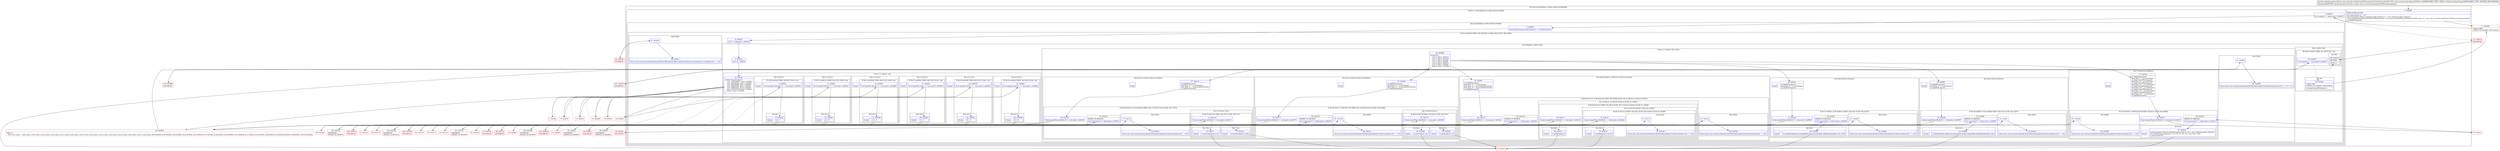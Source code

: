 digraph "CFG forcom.caverock.androidsvg.SVGParser.parseTransformList(Ljava\/lang\/String;)Landroid\/graphics\/Matrix;" {
subgraph cluster_Region_951273832 {
label = "R(3:0|(2:3|(4:5|6|26|(2:(1:89)|(1:84)))(2:87|88))|89)";
node [shape=record,color=blue];
Node_0 [shape=record,label="{0\:\ 0x0000|MTH_ENTER_BLOCK\l|java.lang.String r0 = r19\landroid.graphics.Matrix android.graphics.Matrix r1 = new android.graphics.Matrix()\lcom.caverock.androidsvg.SVGParser$TextScanner com.caverock.androidsvg.SVGParser.TextScanner r2 = new com.caverock.androidsvg.SVGParser.TextScanner(r0)\lr2.skipWhitespace()\l}"];
subgraph cluster_LoopRegion_2082693593 {
label = "LOOP:0: (2:3|(4:5|6|26|(2:(1:89)|(1:84)))(2:87|88))";
node [shape=record,color=blue];
Node_2 [shape=record,label="{2\:\ 0x0013|if (r2.empty() == false) goto L_0x0015\l}"];
subgraph cluster_Region_621388545 {
label = "R(2:3|(4:5|6|26|(2:(1:89)|(1:84)))(2:87|88))";
node [shape=record,color=blue];
Node_3 [shape=record,label="{3\:\ 0x0015|java.lang.String java.lang.String r3 = r2.nextFunction()\l}"];
subgraph cluster_IfRegion_1502134361 {
label = "IF [B:4:0x0019] THEN: R(4:5|6|26|(2:(1:89)|(1:84))) ELSE: R(2:87|88)";
node [shape=record,color=blue];
Node_4 [shape=record,label="{4\:\ 0x0019|if (r3 != null) goto L_0x001b\l}"];
subgraph cluster_Region_1142770403 {
label = "R(4:5|6|26|(2:(1:89)|(1:84)))";
node [shape=record,color=blue];
Node_5 [shape=record,label="{5\:\ 0x001b|char r4 = 65535\l}"];
subgraph cluster_SwitchRegion_685046275 {
label = "Switch: 6, default: null";
node [shape=record,color=blue];
Node_6 [shape=record,label="{6\:\ 0x0026|switch(r3.hashCode()) \{\l    case \-1081239615: goto L_0x005c;\l    case \-925180581: goto L_0x0052;\l    case 109250890: goto L_0x0048;\l    case 109493390: goto L_0x003e;\l    case 109493391: goto L_0x0034;\l    case 1052832078: goto L_0x002a;\l    default: goto L_0x0029;\l\}\l}"];
subgraph cluster_Region_1119455813 {
label = "R(2:(2:24|1)|1)";
node [shape=record,color=blue];
subgraph cluster_IfRegion_1622188852 {
label = "IF [B:23:0x0062] THEN: R(2:24|1) ELSE: null";
node [shape=record,color=blue];
Node_23 [shape=record,label="{23\:\ 0x0062|if (r3.equals(\"matrix\") == true) goto L_0x0064\l}"];
subgraph cluster_Region_404192013 {
label = "R(2:24|1)";
node [shape=record,color=blue];
Node_24 [shape=record,label="{24\:\ 0x0064|r4 = 0\l}"];
Node_InsnContainer_816336610 [shape=record,label="{|break\l}"];
}
}
Node_InsnContainer_1957830396 [shape=record,label="{|break\l}"];
}
subgraph cluster_Region_713244335 {
label = "R(2:(2:21|1)|1)";
node [shape=record,color=blue];
subgraph cluster_IfRegion_1593584571 {
label = "IF [B:20:0x0058] THEN: R(2:21|1) ELSE: null";
node [shape=record,color=blue];
Node_20 [shape=record,label="{20\:\ 0x0058|if (r3.equals(\"rotate\") == true) goto L_0x005a\l}"];
subgraph cluster_Region_167205232 {
label = "R(2:21|1)";
node [shape=record,color=blue];
Node_21 [shape=record,label="{21\:\ 0x005a|r4 = 3\l}"];
Node_InsnContainer_619082264 [shape=record,label="{|break\l}"];
}
}
Node_InsnContainer_1456203576 [shape=record,label="{|break\l}"];
}
subgraph cluster_Region_854218467 {
label = "R(2:(2:18|1)|1)";
node [shape=record,color=blue];
subgraph cluster_IfRegion_1097445941 {
label = "IF [B:17:0x004e] THEN: R(2:18|1) ELSE: null";
node [shape=record,color=blue];
Node_17 [shape=record,label="{17\:\ 0x004e|if (r3.equals(\"scale\") == true) goto L_0x0050\l}"];
subgraph cluster_Region_860696736 {
label = "R(2:18|1)";
node [shape=record,color=blue];
Node_18 [shape=record,label="{18\:\ 0x0050|r4 = 2\l}"];
Node_InsnContainer_28270679 [shape=record,label="{|break\l}"];
}
}
Node_InsnContainer_374252744 [shape=record,label="{|break\l}"];
}
subgraph cluster_Region_531981086 {
label = "R(2:(2:15|1)|1)";
node [shape=record,color=blue];
subgraph cluster_IfRegion_1323453689 {
label = "IF [B:14:0x0044] THEN: R(2:15|1) ELSE: null";
node [shape=record,color=blue];
Node_14 [shape=record,label="{14\:\ 0x0044|if (r3.equals(\"skewX\") == true) goto L_0x0046\l}"];
subgraph cluster_Region_489242232 {
label = "R(2:15|1)";
node [shape=record,color=blue];
Node_15 [shape=record,label="{15\:\ 0x0046|r4 = 4\l}"];
Node_InsnContainer_2139644741 [shape=record,label="{|break\l}"];
}
}
Node_InsnContainer_90114363 [shape=record,label="{|break\l}"];
}
subgraph cluster_Region_1725207996 {
label = "R(2:(2:12|1)|1)";
node [shape=record,color=blue];
subgraph cluster_IfRegion_724496146 {
label = "IF [B:11:0x003a] THEN: R(2:12|1) ELSE: null";
node [shape=record,color=blue];
Node_11 [shape=record,label="{11\:\ 0x003a|if (r3.equals(\"skewY\") == true) goto L_0x003c\l}"];
subgraph cluster_Region_1053159875 {
label = "R(2:12|1)";
node [shape=record,color=blue];
Node_12 [shape=record,label="{12\:\ 0x003c|r4 = 5\l}"];
Node_InsnContainer_1380820971 [shape=record,label="{|break\l}"];
}
}
Node_InsnContainer_1852011692 [shape=record,label="{|break\l}"];
}
subgraph cluster_Region_319336074 {
label = "R(2:(2:9|1)|1)";
node [shape=record,color=blue];
subgraph cluster_IfRegion_347125823 {
label = "IF [B:8:0x0030] THEN: R(2:9|1) ELSE: null";
node [shape=record,color=blue];
Node_8 [shape=record,label="{8\:\ 0x0030|if (r3.equals(\"translate\") == true) goto L_0x0032\l}"];
subgraph cluster_Region_222954418 {
label = "R(2:9|1)";
node [shape=record,color=blue];
Node_9 [shape=record,label="{9\:\ 0x0032|r4 = 1\l}"];
Node_InsnContainer_1370730530 [shape=record,label="{|break\l}"];
}
}
Node_InsnContainer_1862153984 [shape=record,label="{|break\l}"];
}
}
subgraph cluster_SwitchRegion_1465449099 {
label = "Switch: 6, default: R(2:27|28)";
node [shape=record,color=blue];
Node_26 [shape=record,label="{26\:\ 0x0068|switch(r4) \{\l    case 0: goto L_0x01e2;\l    case 1: goto L_0x01a2;\l    case 2: goto L_0x0161;\l    case 3: goto L_0x00ff;\l    case 4: goto L_0x00c3;\l    case 5: goto L_0x0087;\l    default: goto L_0x006b;\l\}\l}"];
subgraph cluster_Region_254521462 {
label = "R(3:77|(2:81|1)(2:85|86)|1)";
node [shape=record,color=blue];
Node_77 [shape=record,label="{77\:\ 0x01e2|r2.skipWhitespace()\lfloat float r3 = r2.nextFloat()\lr2.skipCommaWhitespace()\lfloat float r4 = r2.nextFloat()\lr2.skipCommaWhitespace()\lfloat float r13 = r2.nextFloat()\lr2.skipCommaWhitespace()\lfloat float r14 = r2.nextFloat()\lr2.skipCommaWhitespace()\lfloat float r15 = r2.nextFloat()\lr2.skipCommaWhitespace()\lfloat float r16 = r2.nextFloat()\lr2.skipWhitespace()\l}"];
subgraph cluster_IfRegion_741954112 {
label = "IF [B:78:0x0213, B:80:0x0219] THEN: R(2:81|1) ELSE: R(2:85|86)";
node [shape=record,color=blue];
Node_78 [shape=record,label="{78\:\ 0x0213|if (java.lang.Float.isNaN(r16) != true) goto L_0x0215\l}"];
Node_80 [shape=record,label="{80\:\ 0x0219|ADDED_TO_REGION\l|if (r2.consume(')') != false) goto L_0x021b\l}"];
subgraph cluster_Region_2009918820 {
label = "R(2:81|1)";
node [shape=record,color=blue];
Node_81 [shape=record,label="{81\:\ 0x021b|android.graphics.Matrix android.graphics.Matrix r12 = new android.graphics.Matrix()\lr12.setValues(new float[]\{r3, r13, r15, r4, r14, r16, 0.0f, 0.0f, 1.0f\})\lr1.preConcat(r12)\l}"];
Node_InsnContainer_466479207 [shape=record,label="{|break\l}"];
}
subgraph cluster_Region_248842715 {
label = "R(2:85|86)";
node [shape=record,color=blue];
Node_85 [shape=record,label="{85\:\ 0x024f}"];
Node_86 [shape=record,label="{86\:\ 0x0265|throw new com.caverock.androidsvg.SVGParseException(\"Invalid transform list: \" + r0)\l}"];
}
}
Node_InsnContainer_1298626922 [shape=record,label="{|break\l}"];
}
subgraph cluster_Region_1274270647 {
label = "R(3:67|(1:(2:74|1)(2:73|1))(2:75|76)|1)";
node [shape=record,color=blue];
Node_67 [shape=record,label="{67\:\ 0x01a2|r2.skipWhitespace()\lfloat float r3 = r2.nextFloat()\lfloat float r4 = r2.possibleNextFloat()\lr2.skipWhitespace()\l}"];
subgraph cluster_IfRegion_587886691 {
label = "IF [B:68:0x01b4, B:70:0x01ba] THEN: R(1:(2:74|1)(2:73|1)) ELSE: R(2:75|76)";
node [shape=record,color=blue];
Node_68 [shape=record,label="{68\:\ 0x01b4|if (java.lang.Float.isNaN(r3) != true) goto L_0x01b6\l}"];
Node_70 [shape=record,label="{70\:\ 0x01ba|ADDED_TO_REGION\l|if (r2.consume(')') != false) goto L_0x01bc\l}"];
subgraph cluster_Region_26862148 {
label = "R(1:(2:74|1)(2:73|1))";
node [shape=record,color=blue];
subgraph cluster_IfRegion_56018150 {
label = "IF [B:72:0x01c0] THEN: R(2:74|1) ELSE: R(2:73|1)";
node [shape=record,color=blue];
Node_72 [shape=record,label="{72\:\ 0x01c0|if (java.lang.Float.isNaN(r4) != true) goto L_0x01c7\l}"];
subgraph cluster_Region_1458853381 {
label = "R(2:74|1)";
node [shape=record,color=blue];
Node_74 [shape=record,label="{74\:\ 0x01c7|r1.preTranslate(r3, r4)\l}"];
Node_InsnContainer_507544384 [shape=record,label="{|break\l}"];
}
subgraph cluster_Region_582141848 {
label = "R(2:73|1)";
node [shape=record,color=blue];
Node_73 [shape=record,label="{73\:\ 0x01c2|r1.preTranslate(r3, 0.0f)\l}"];
Node_InsnContainer_1782242879 [shape=record,label="{|break\l}"];
}
}
}
subgraph cluster_Region_1821867588 {
label = "R(2:75|76)";
node [shape=record,color=blue];
Node_75 [shape=record,label="{75\:\ 0x01cb}"];
Node_76 [shape=record,label="{76\:\ 0x01e1|throw new com.caverock.androidsvg.SVGParseException(\"Invalid transform list: \" + r0)\l}"];
}
}
Node_InsnContainer_484460091 [shape=record,label="{|break\l}"];
}
subgraph cluster_Region_1903221876 {
label = "R(3:57|(1:(2:64|1)(2:63|1))(2:65|66)|1)";
node [shape=record,color=blue];
Node_57 [shape=record,label="{57\:\ 0x0161|r2.skipWhitespace()\lfloat float r3 = r2.nextFloat()\lfloat float r4 = r2.possibleNextFloat()\lr2.skipWhitespace()\l}"];
subgraph cluster_IfRegion_389888840 {
label = "IF [B:58:0x0173, B:60:0x0179] THEN: R(1:(2:64|1)(2:63|1)) ELSE: R(2:65|66)";
node [shape=record,color=blue];
Node_58 [shape=record,label="{58\:\ 0x0173|if (java.lang.Float.isNaN(r3) != true) goto L_0x0175\l}"];
Node_60 [shape=record,label="{60\:\ 0x0179|ADDED_TO_REGION\l|if (r2.consume(')') != false) goto L_0x017b\l}"];
subgraph cluster_Region_1378163745 {
label = "R(1:(2:64|1)(2:63|1))";
node [shape=record,color=blue];
subgraph cluster_IfRegion_311191206 {
label = "IF [B:62:0x017f] THEN: R(2:64|1) ELSE: R(2:63|1)";
node [shape=record,color=blue];
Node_62 [shape=record,label="{62\:\ 0x017f|if (java.lang.Float.isNaN(r4) != true) goto L_0x0186\l}"];
subgraph cluster_Region_1738870470 {
label = "R(2:64|1)";
node [shape=record,color=blue];
Node_64 [shape=record,label="{64\:\ 0x0186|r1.preScale(r3, r4)\l}"];
Node_InsnContainer_1214635942 [shape=record,label="{|break\l}"];
}
subgraph cluster_Region_2006087835 {
label = "R(2:63|1)";
node [shape=record,color=blue];
Node_63 [shape=record,label="{63\:\ 0x0181|r1.preScale(r3, r3)\l}"];
Node_InsnContainer_1955736499 [shape=record,label="{|break\l}"];
}
}
}
subgraph cluster_Region_917311063 {
label = "R(2:65|66)";
node [shape=record,color=blue];
Node_65 [shape=record,label="{65\:\ 0x018b}"];
Node_66 [shape=record,label="{66\:\ 0x01a1|throw new com.caverock.androidsvg.SVGParseException(\"Invalid transform list: \" + r0)\l}"];
}
}
Node_InsnContainer_1792899716 [shape=record,label="{|break\l}"];
}
subgraph cluster_Region_1107704947 {
label = "R(2:43|(2:55|56)(1:(2:49|1)(1:(2:52|1)(2:53|54))))";
node [shape=record,color=blue];
Node_43 [shape=record,label="{43\:\ 0x00ff|r2.skipWhitespace()\lfloat float r3 = r2.nextFloat()\lfloat float r4 = r2.possibleNextFloat()\lfloat float r5 = r2.possibleNextFloat()\lr2.skipWhitespace()\l}"];
subgraph cluster_IfRegion_855627064 {
label = "IF [B:44:0x0115, B:46:0x011b] THEN: R(2:55|56) ELSE: R(1:(2:49|1)(1:(2:52|1)(2:53|54)))";
node [shape=record,color=blue];
Node_44 [shape=record,label="{44\:\ 0x0115|if (java.lang.Float.isNaN(r3) == true) goto L_0x014a\l}"];
Node_46 [shape=record,label="{46\:\ 0x011b|ADDED_TO_REGION\l|if (r2.consume(')') == false) goto L_0x014a\l}"];
subgraph cluster_Region_351791587 {
label = "R(2:55|56)";
node [shape=record,color=blue];
Node_55 [shape=record,label="{55\:\ 0x014a}"];
Node_56 [shape=record,label="{56\:\ 0x0160|throw new com.caverock.androidsvg.SVGParseException(\"Invalid transform list: \" + r0)\l}"];
}
subgraph cluster_Region_283355114 {
label = "R(1:(2:49|1)(1:(2:52|1)(2:53|54))) | ELSE_IF_CHAIN\l";
node [shape=record,color=blue];
subgraph cluster_IfRegion_1334227158 {
label = "IF [B:48:0x0121] THEN: R(2:49|1) ELSE: R(1:(2:52|1)(2:53|54)) | ELSE_IF_CHAIN\l";
node [shape=record,color=blue];
Node_48 [shape=record,label="{48\:\ 0x0121|if (java.lang.Float.isNaN(r4) == true) goto L_0x0123\l}"];
subgraph cluster_Region_60967954 {
label = "R(2:49|1)";
node [shape=record,color=blue];
Node_49 [shape=record,label="{49\:\ 0x0123|r1.preRotate(r3)\l}"];
Node_InsnContainer_1990050495 [shape=record,label="{|break\l}"];
}
subgraph cluster_Region_322416748 {
label = "R(1:(2:52|1)(2:53|54)) | ELSE_IF_CHAIN\l";
node [shape=record,color=blue];
subgraph cluster_IfRegion_1595574031 {
label = "IF [B:51:0x012c] THEN: R(2:52|1) ELSE: R(2:53|54) | ELSE_IF_CHAIN\l";
node [shape=record,color=blue];
Node_51 [shape=record,label="{51\:\ 0x012c|if (java.lang.Float.isNaN(r5) == false) goto L_0x012e\l}"];
subgraph cluster_Region_932759033 {
label = "R(2:52|1)";
node [shape=record,color=blue];
Node_52 [shape=record,label="{52\:\ 0x012e|r1.preRotate(r3, r4, r5)\l}"];
Node_InsnContainer_314565076 [shape=record,label="{|break\l}"];
}
subgraph cluster_Region_843751799 {
label = "R(2:53|54)";
node [shape=record,color=blue];
Node_53 [shape=record,label="{53\:\ 0x0133}"];
Node_54 [shape=record,label="{54\:\ 0x0149|throw new com.caverock.androidsvg.SVGParseException(\"Invalid transform list: \" + r0)\l}"];
}
}
}
}
}
}
}
subgraph cluster_Region_1159412847 {
label = "R(3:36|(2:40|1)(2:41|42)|1)";
node [shape=record,color=blue];
Node_36 [shape=record,label="{36\:\ 0x00c3|r2.skipWhitespace()\lfloat float r3 = r2.nextFloat()\lr2.skipWhitespace()\l}"];
subgraph cluster_IfRegion_990030079 {
label = "IF [B:37:0x00d1, B:39:0x00d7] THEN: R(2:40|1) ELSE: R(2:41|42)";
node [shape=record,color=blue];
Node_37 [shape=record,label="{37\:\ 0x00d1|if (java.lang.Float.isNaN(r3) != true) goto L_0x00d3\l}"];
Node_39 [shape=record,label="{39\:\ 0x00d7|ADDED_TO_REGION\l|if (r2.consume(')') != false) goto L_0x00d9\l}"];
subgraph cluster_Region_2021932786 {
label = "R(2:40|1)";
node [shape=record,color=blue];
Node_40 [shape=record,label="{40\:\ 0x00d9|r1.preSkew((float) java.lang.Math.tan(java.lang.Math.toRadians((double) r3)), 0.0f)\l}"];
Node_InsnContainer_535746718 [shape=record,label="{|break\l}"];
}
subgraph cluster_Region_1710791716 {
label = "R(2:41|42)";
node [shape=record,color=blue];
Node_41 [shape=record,label="{41\:\ 0x00e8}"];
Node_42 [shape=record,label="{42\:\ 0x00fe|throw new com.caverock.androidsvg.SVGParseException(\"Invalid transform list: \" + r0)\l}"];
}
}
Node_InsnContainer_134113766 [shape=record,label="{|break\l}"];
}
subgraph cluster_Region_1217723976 {
label = "R(3:29|(2:33|1)(2:34|35)|1)";
node [shape=record,color=blue];
Node_29 [shape=record,label="{29\:\ 0x0087|r2.skipWhitespace()\lfloat float r3 = r2.nextFloat()\lr2.skipWhitespace()\l}"];
subgraph cluster_IfRegion_68068471 {
label = "IF [B:30:0x0095, B:32:0x009b] THEN: R(2:33|1) ELSE: R(2:34|35)";
node [shape=record,color=blue];
Node_30 [shape=record,label="{30\:\ 0x0095|if (java.lang.Float.isNaN(r3) != true) goto L_0x0097\l}"];
Node_32 [shape=record,label="{32\:\ 0x009b|ADDED_TO_REGION\l|if (r2.consume(')') != false) goto L_0x009d\l}"];
subgraph cluster_Region_473352153 {
label = "R(2:33|1)";
node [shape=record,color=blue];
Node_33 [shape=record,label="{33\:\ 0x009d|r1.preSkew(0.0f, (float) java.lang.Math.tan(java.lang.Math.toRadians((double) r3)))\l}"];
Node_InsnContainer_702815653 [shape=record,label="{|break\l}"];
}
subgraph cluster_Region_1006233978 {
label = "R(2:34|35)";
node [shape=record,color=blue];
Node_34 [shape=record,label="{34\:\ 0x00ac}"];
Node_35 [shape=record,label="{35\:\ 0x00c2|throw new com.caverock.androidsvg.SVGParseException(\"Invalid transform list: \" + r0)\l}"];
}
}
Node_InsnContainer_1144580108 [shape=record,label="{|break\l}"];
}
subgraph cluster_Region_415520902 {
label = "R(2:27|28)";
node [shape=record,color=blue];
Node_27 [shape=record,label="{27\:\ 0x006b}"];
Node_28 [shape=record,label="{28\:\ 0x0086|throw new com.caverock.androidsvg.SVGParseException(\"Invalid transform list fn: \" + r3 + \")\")\l}"];
}
}
subgraph cluster_Region_763093565 {
label = "R(2:(1:89)|(1:84))";
node [shape=record,color=blue];
subgraph cluster_IfRegion_409606365 {
label = "IF [B:83:0x0247] THEN: R(1:89) ELSE: null";
node [shape=record,color=blue];
Node_83 [shape=record,label="{83\:\ 0x0247|if (r2.empty() == true) goto L_0x027d\l}"];
subgraph cluster_Region_233163409 {
label = "R(1:89)";
node [shape=record,color=blue];
Node_89 [shape=record,label="{89\:\ 0x027d|RETURN\l|return r1\l}"];
}
}
subgraph cluster_Region_914431615 {
label = "R(1:84)";
node [shape=record,color=blue];
Node_84 [shape=record,label="{84\:\ 0x024a|LOOP_END\lLOOP:0: B:1:0x000f\-\>B:84:0x024a\l|r2.skipCommaWhitespace()\l}"];
}
}
}
subgraph cluster_Region_283813655 {
label = "R(2:87|88)";
node [shape=record,color=blue];
Node_87 [shape=record,label="{87\:\ 0x0266}"];
Node_88 [shape=record,label="{88\:\ 0x027c|throw new com.caverock.androidsvg.SVGParseException(\"Bad transform function encountered in transform list: \" + r0)\l}"];
}
}
}
}
Node_89 [shape=record,label="{89\:\ 0x027d|RETURN\l|return r1\l}"];
}
Node_1 [shape=record,color=red,label="{1\:\ 0x000f|LOOP_START\lLOOP:0: B:1:0x000f\-\>B:84:0x024a\l}"];
Node_7 [shape=record,color=red,label="{7\:\ 0x002a}"];
Node_10 [shape=record,color=red,label="{10\:\ 0x0034}"];
Node_13 [shape=record,color=red,label="{13\:\ 0x003e}"];
Node_16 [shape=record,color=red,label="{16\:\ 0x0048}"];
Node_19 [shape=record,color=red,label="{19\:\ 0x0052}"];
Node_22 [shape=record,color=red,label="{22\:\ 0x005c}"];
Node_25 [shape=record,color=red,label="{25\:\ 0x0065|PHI: r4 \l  PHI: (r4v1 char) = (r4v0 char), (r4v0 char), (r4v12 char), (r4v0 char), (r4v13 char), (r4v0 char), (r4v14 char), (r4v0 char), (r4v15 char), (r4v0 char), (r4v16 char), (r4v0 char), (r4v17 char) binds: [B:6:0x0026, B:23:0x0062, B:24:0x0064, B:20:0x0058, B:21:0x005a, B:17:0x004e, B:18:0x0050, B:14:0x0044, B:15:0x0046, B:11:0x003a, B:12:0x003c, B:8:0x0030, B:9:0x0032] A[DONT_GENERATE, DONT_INLINE]\l}"];
Node_31 [shape=record,color=red,label="{31\:\ 0x0097}"];
Node_38 [shape=record,color=red,label="{38\:\ 0x00d3}"];
Node_45 [shape=record,color=red,label="{45\:\ 0x0117}"];
Node_47 [shape=record,color=red,label="{47\:\ 0x011d}"];
Node_50 [shape=record,color=red,label="{50\:\ 0x0128}"];
Node_59 [shape=record,color=red,label="{59\:\ 0x0175}"];
Node_61 [shape=record,color=red,label="{61\:\ 0x017b}"];
Node_69 [shape=record,color=red,label="{69\:\ 0x01b6}"];
Node_71 [shape=record,color=red,label="{71\:\ 0x01bc}"];
Node_79 [shape=record,color=red,label="{79\:\ 0x0215}"];
Node_82 [shape=record,color=red,label="{82\:\ 0x0243}"];
Node_90 [shape=record,color=red,label="{90\:\ 0x024f|SYNTHETIC\lADDED_TO_REGION\l}"];
Node_91 [shape=record,color=red,label="{91\:\ 0x027d|SYNTHETIC\l}"];
Node_92 [shape=record,color=red,label="{92\:\ 0x00ac|SYNTHETIC\lADDED_TO_REGION\l}"];
Node_93 [shape=record,color=red,label="{93\:\ 0x014a|SYNTHETIC\lADDED_TO_REGION\l}"];
Node_94 [shape=record,color=red,label="{94\:\ 0x024f|SYNTHETIC\l}"];
Node_95 [shape=record,color=red,label="{95\:\ 0x0266|SYNTHETIC\l}"];
Node_96 [shape=record,color=red,label="{96\:\ 0x00ac|SYNTHETIC\l}"];
Node_97 [shape=record,color=red,label="{97\:\ 0x014a|SYNTHETIC\l}"];
Node_98 [shape=record,color=red,label="{98\:\ 0x0133|SYNTHETIC\l}"];
Node_99 [shape=record,color=red,label="{99\:\ 0x01cb|SYNTHETIC\lADDED_TO_REGION\l}"];
Node_100 [shape=record,color=red,label="{100\:\ 0x01cb|SYNTHETIC\l}"];
Node_101 [shape=record,color=red,label="{101\:\ 0x027d|SYNTHETIC\l}"];
Node_102 [shape=record,color=red,label="{102\:\ 0x00e8|SYNTHETIC\lADDED_TO_REGION\l}"];
Node_103 [shape=record,color=red,label="{103\:\ 0x00e8|SYNTHETIC\l}"];
Node_104 [shape=record,color=red,label="{104\:\ 0x006b|SYNTHETIC\l}"];
Node_105 [shape=record,color=red,label="{105\:\ 0x018b|SYNTHETIC\lADDED_TO_REGION\l}"];
Node_106 [shape=record,color=red,label="{106\:\ 0x018b|SYNTHETIC\l}"];
MethodNode[shape=record,label="{private android.graphics.Matrix com.caverock.androidsvg.SVGParser.parseTransformList((r18v0 'this' com.caverock.androidsvg.SVGParser A[IMMUTABLE_TYPE, THIS]), (r19v0 java.lang.String A[IMMUTABLE_TYPE, METHOD_ARGUMENT]))  | Annotation[SYSTEM, dalvik.annotation.Throws, \{value=[com.caverock.androidsvg.SVGParseException]\}]\l}"];
MethodNode -> Node_0;
Node_0 -> Node_1;
Node_2 -> Node_3;
Node_2 -> Node_91[style=dashed];
Node_3 -> Node_4;
Node_4 -> Node_5;
Node_4 -> Node_95[style=dashed];
Node_5 -> Node_6;
Node_6 -> Node_7;
Node_6 -> Node_10;
Node_6 -> Node_13;
Node_6 -> Node_16;
Node_6 -> Node_19;
Node_6 -> Node_22;
Node_6 -> Node_25;
Node_23 -> Node_24;
Node_23 -> Node_25[style=dashed];
Node_24 -> Node_25;
Node_20 -> Node_21;
Node_20 -> Node_25[style=dashed];
Node_21 -> Node_25;
Node_17 -> Node_18;
Node_17 -> Node_25[style=dashed];
Node_18 -> Node_25;
Node_14 -> Node_15;
Node_14 -> Node_25[style=dashed];
Node_15 -> Node_25;
Node_11 -> Node_12;
Node_11 -> Node_25[style=dashed];
Node_12 -> Node_25;
Node_8 -> Node_9;
Node_8 -> Node_25[style=dashed];
Node_9 -> Node_25;
Node_26 -> Node_29;
Node_26 -> Node_36;
Node_26 -> Node_43;
Node_26 -> Node_57;
Node_26 -> Node_67;
Node_26 -> Node_77;
Node_26 -> Node_104;
Node_77 -> Node_78;
Node_78 -> Node_79;
Node_78 -> Node_90[style=dashed];
Node_80 -> Node_81;
Node_80 -> Node_94[style=dashed];
Node_81 -> Node_82;
Node_85 -> Node_86;
Node_67 -> Node_68;
Node_68 -> Node_69;
Node_68 -> Node_99[style=dashed];
Node_70 -> Node_71;
Node_70 -> Node_100[style=dashed];
Node_72 -> Node_73[style=dashed];
Node_72 -> Node_74;
Node_74 -> Node_82;
Node_73 -> Node_82;
Node_75 -> Node_76;
Node_57 -> Node_58;
Node_58 -> Node_59;
Node_58 -> Node_105[style=dashed];
Node_60 -> Node_61;
Node_60 -> Node_106[style=dashed];
Node_62 -> Node_63[style=dashed];
Node_62 -> Node_64;
Node_64 -> Node_82;
Node_63 -> Node_82;
Node_65 -> Node_66;
Node_43 -> Node_44;
Node_44 -> Node_45[style=dashed];
Node_44 -> Node_93;
Node_46 -> Node_47[style=dashed];
Node_46 -> Node_97;
Node_55 -> Node_56;
Node_48 -> Node_49;
Node_48 -> Node_50[style=dashed];
Node_49 -> Node_82;
Node_51 -> Node_52;
Node_51 -> Node_98[style=dashed];
Node_52 -> Node_82;
Node_53 -> Node_54;
Node_36 -> Node_37;
Node_37 -> Node_38;
Node_37 -> Node_102[style=dashed];
Node_39 -> Node_40;
Node_39 -> Node_103[style=dashed];
Node_40 -> Node_82;
Node_41 -> Node_42;
Node_29 -> Node_30;
Node_30 -> Node_31;
Node_30 -> Node_92[style=dashed];
Node_32 -> Node_33;
Node_32 -> Node_96[style=dashed];
Node_33 -> Node_82;
Node_34 -> Node_35;
Node_27 -> Node_28;
Node_83 -> Node_84[style=dashed];
Node_83 -> Node_101;
Node_84 -> Node_1;
Node_87 -> Node_88;
Node_1 -> Node_2;
Node_7 -> Node_8;
Node_10 -> Node_11;
Node_13 -> Node_14;
Node_16 -> Node_17;
Node_19 -> Node_20;
Node_22 -> Node_23;
Node_25 -> Node_26;
Node_31 -> Node_32;
Node_38 -> Node_39;
Node_45 -> Node_46;
Node_47 -> Node_48;
Node_50 -> Node_51;
Node_59 -> Node_60;
Node_61 -> Node_62;
Node_69 -> Node_70;
Node_71 -> Node_72;
Node_79 -> Node_80;
Node_82 -> Node_83;
Node_90 -> Node_85;
Node_91 -> Node_89;
Node_92 -> Node_34;
Node_93 -> Node_55;
Node_94 -> Node_85;
Node_95 -> Node_87;
Node_96 -> Node_34;
Node_97 -> Node_55;
Node_98 -> Node_53;
Node_99 -> Node_75;
Node_100 -> Node_75;
Node_101 -> Node_89;
Node_102 -> Node_41;
Node_103 -> Node_41;
Node_104 -> Node_27;
Node_105 -> Node_65;
Node_106 -> Node_65;
}

